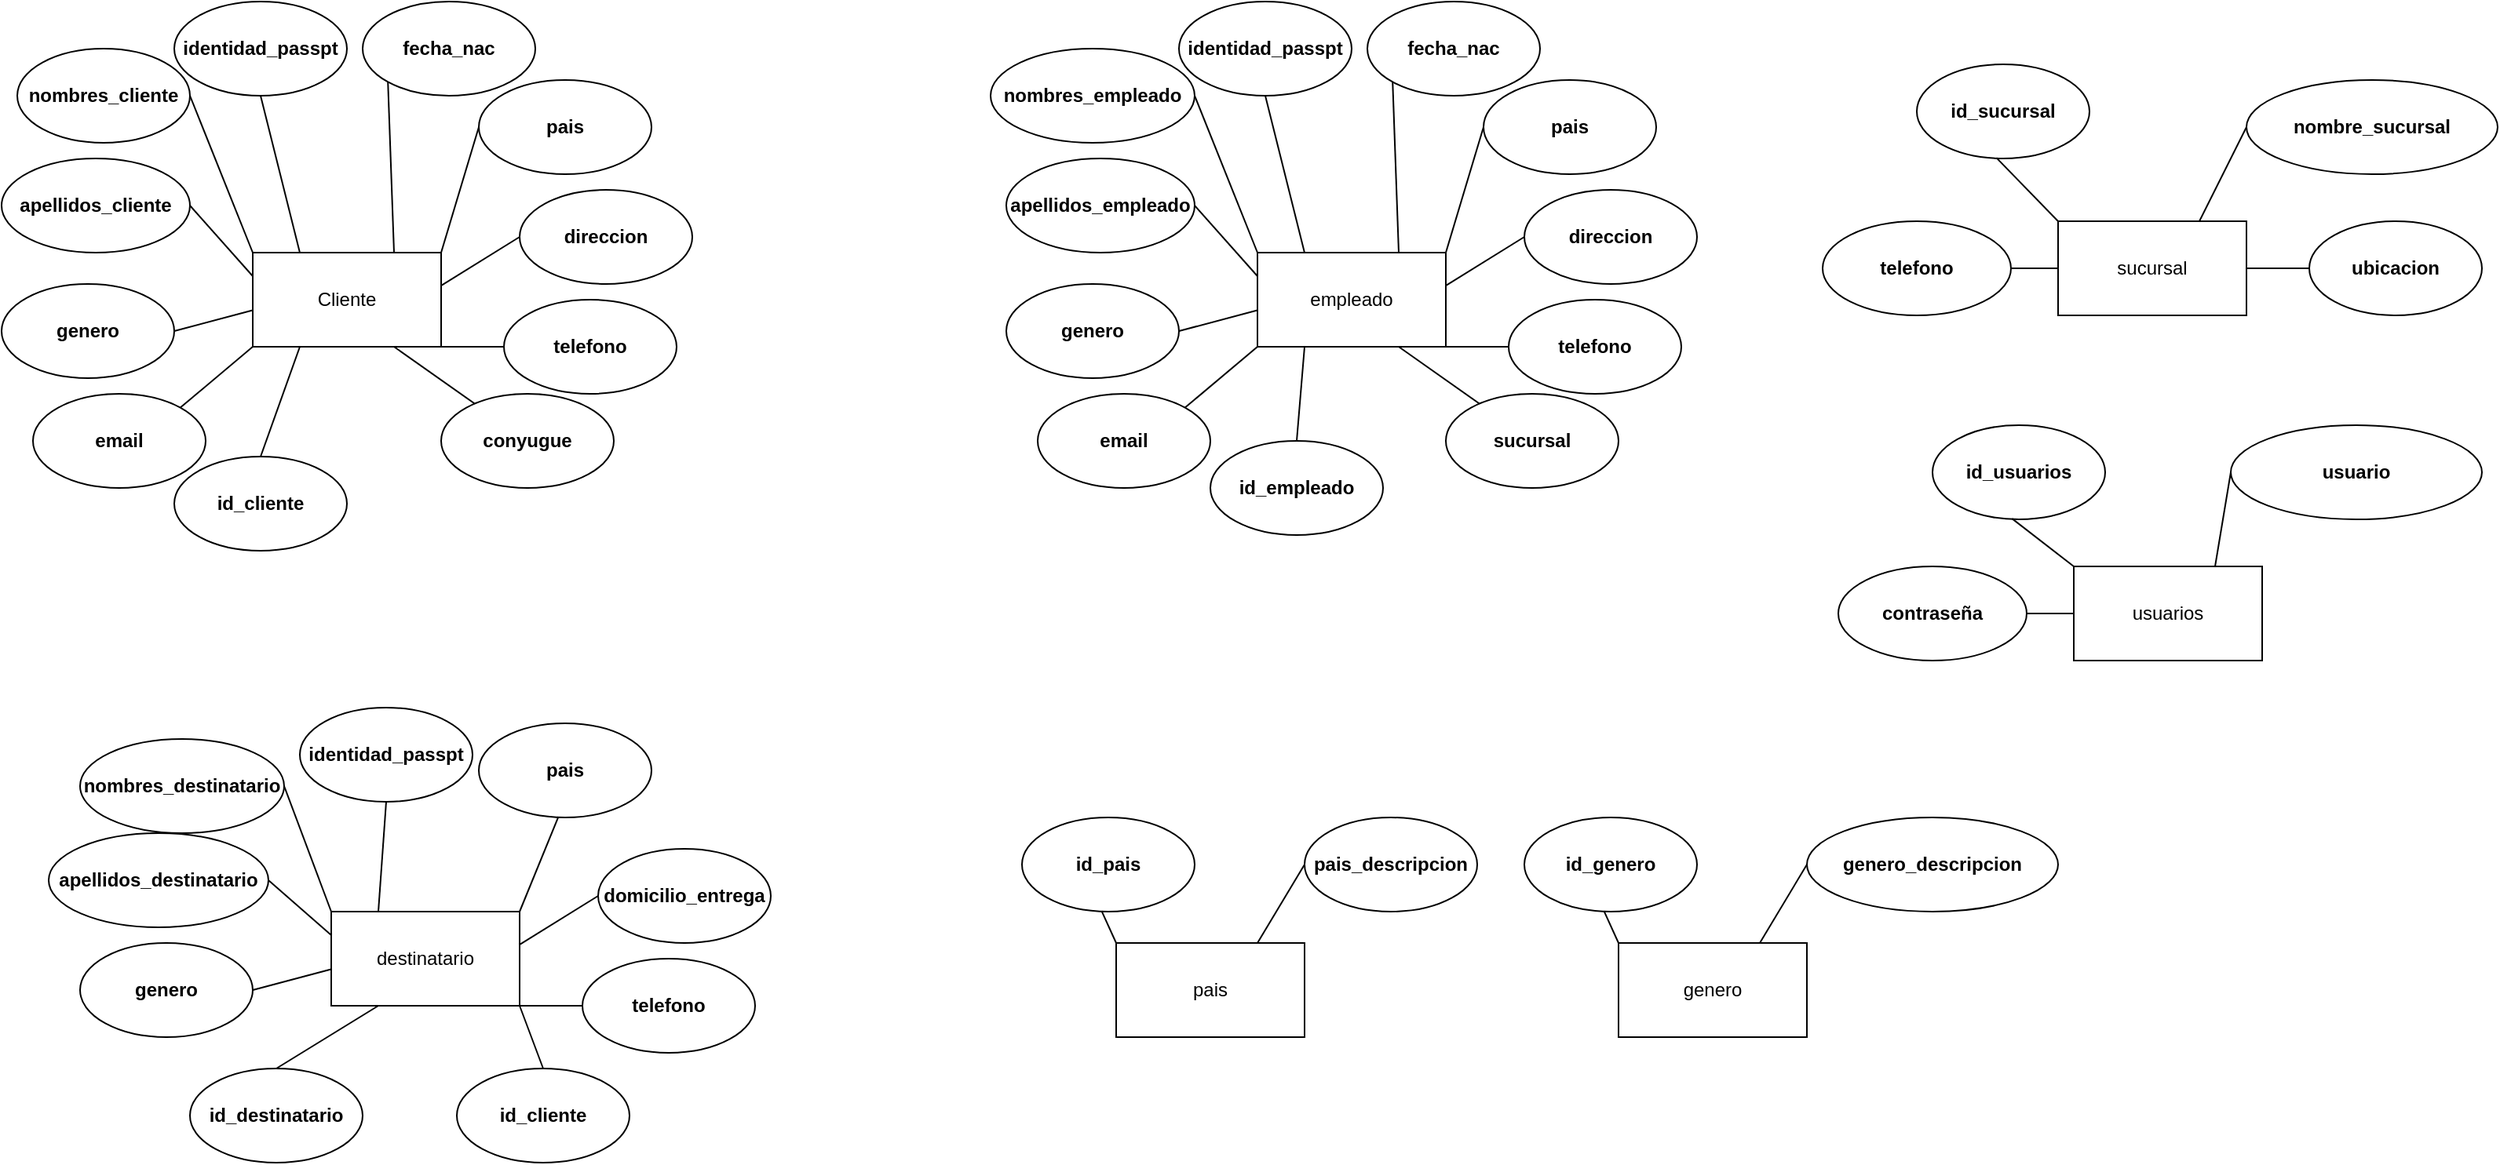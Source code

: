 <mxfile version="13.9.9" type="device"><diagram id="jQxQ9e3RL8UdoemqC1Y6" name="Página-1"><mxGraphModel dx="1704" dy="988" grid="1" gridSize="10" guides="1" tooltips="1" connect="1" arrows="1" fold="1" page="1" pageScale="1" pageWidth="827" pageHeight="1169" math="0" shadow="0"><root><mxCell id="0"/><mxCell id="1" parent="0"/><mxCell id="6uZWpSG3CF79yaDrm5mt-1" value="Cliente" style="rounded=0;whiteSpace=wrap;html=1;" parent="1" vertex="1"><mxGeometry x="160" y="270" width="120" height="60" as="geometry"/></mxCell><mxCell id="6uZWpSG3CF79yaDrm5mt-2" value="nombres_cliente" style="ellipse;whiteSpace=wrap;html=1;fontStyle=1" parent="1" vertex="1"><mxGeometry x="10" y="140" width="110" height="60" as="geometry"/></mxCell><mxCell id="6uZWpSG3CF79yaDrm5mt-3" value="&lt;b&gt;identidad_passpt&lt;/b&gt;" style="ellipse;whiteSpace=wrap;html=1;" parent="1" vertex="1"><mxGeometry x="110" y="110" width="110" height="60" as="geometry"/></mxCell><mxCell id="6uZWpSG3CF79yaDrm5mt-4" value="apellidos_cliente" style="ellipse;whiteSpace=wrap;html=1;fontStyle=1" parent="1" vertex="1"><mxGeometry y="210" width="120" height="60" as="geometry"/></mxCell><mxCell id="6uZWpSG3CF79yaDrm5mt-5" value="&lt;b&gt;fecha_nac&lt;/b&gt;" style="ellipse;whiteSpace=wrap;html=1;" parent="1" vertex="1"><mxGeometry x="230" y="110" width="110" height="60" as="geometry"/></mxCell><mxCell id="6uZWpSG3CF79yaDrm5mt-6" value="" style="endArrow=none;html=1;exitX=1;exitY=0.5;exitDx=0;exitDy=0;entryX=0;entryY=0;entryDx=0;entryDy=0;fontStyle=1" parent="1" source="6uZWpSG3CF79yaDrm5mt-2" target="6uZWpSG3CF79yaDrm5mt-1" edge="1"><mxGeometry width="50" height="50" relative="1" as="geometry"><mxPoint x="400" y="420" as="sourcePoint"/><mxPoint x="450" y="370" as="targetPoint"/></mxGeometry></mxCell><mxCell id="6uZWpSG3CF79yaDrm5mt-9" value="" style="endArrow=none;html=1;exitX=0.75;exitY=0;exitDx=0;exitDy=0;entryX=0;entryY=1;entryDx=0;entryDy=0;" parent="1" source="6uZWpSG3CF79yaDrm5mt-1" target="6uZWpSG3CF79yaDrm5mt-5" edge="1"><mxGeometry width="50" height="50" relative="1" as="geometry"><mxPoint x="400" y="420" as="sourcePoint"/><mxPoint x="450" y="370" as="targetPoint"/></mxGeometry></mxCell><mxCell id="6uZWpSG3CF79yaDrm5mt-10" value="" style="endArrow=none;html=1;exitX=0.25;exitY=0;exitDx=0;exitDy=0;entryX=0.5;entryY=1;entryDx=0;entryDy=0;" parent="1" source="6uZWpSG3CF79yaDrm5mt-1" target="6uZWpSG3CF79yaDrm5mt-3" edge="1"><mxGeometry width="50" height="50" relative="1" as="geometry"><mxPoint x="290" y="340" as="sourcePoint"/><mxPoint x="320" y="350" as="targetPoint"/></mxGeometry></mxCell><mxCell id="6uZWpSG3CF79yaDrm5mt-11" value="&lt;b&gt;pais&lt;/b&gt;" style="ellipse;whiteSpace=wrap;html=1;" parent="1" vertex="1"><mxGeometry x="304" y="160" width="110" height="60" as="geometry"/></mxCell><mxCell id="6uZWpSG3CF79yaDrm5mt-12" value="&lt;b&gt;direccion&lt;/b&gt;" style="ellipse;whiteSpace=wrap;html=1;" parent="1" vertex="1"><mxGeometry x="330" y="230" width="110" height="60" as="geometry"/></mxCell><mxCell id="6uZWpSG3CF79yaDrm5mt-13" value="&lt;b&gt;telefono&lt;/b&gt;" style="ellipse;whiteSpace=wrap;html=1;" parent="1" vertex="1"><mxGeometry x="320" y="300" width="110" height="60" as="geometry"/></mxCell><mxCell id="6uZWpSG3CF79yaDrm5mt-14" value="" style="endArrow=none;html=1;exitX=1;exitY=0.5;exitDx=0;exitDy=0;entryX=0;entryY=0.25;entryDx=0;entryDy=0;fontStyle=1;" parent="1" source="6uZWpSG3CF79yaDrm5mt-4" target="6uZWpSG3CF79yaDrm5mt-1" edge="1"><mxGeometry width="50" height="50" relative="1" as="geometry"><mxPoint x="130.0" y="260" as="sourcePoint"/><mxPoint x="150" y="340" as="targetPoint"/></mxGeometry></mxCell><mxCell id="6uZWpSG3CF79yaDrm5mt-15" value="&lt;b&gt;genero&lt;/b&gt;" style="ellipse;whiteSpace=wrap;html=1;" parent="1" vertex="1"><mxGeometry y="290" width="110" height="60" as="geometry"/></mxCell><mxCell id="6uZWpSG3CF79yaDrm5mt-16" value="&lt;b&gt;email&lt;/b&gt;" style="ellipse;whiteSpace=wrap;html=1;" parent="1" vertex="1"><mxGeometry x="20" y="360" width="110" height="60" as="geometry"/></mxCell><mxCell id="6uZWpSG3CF79yaDrm5mt-17" value="&lt;b&gt;conyugue&lt;/b&gt;" style="ellipse;whiteSpace=wrap;html=1;" parent="1" vertex="1"><mxGeometry x="280" y="360" width="110" height="60" as="geometry"/></mxCell><mxCell id="6uZWpSG3CF79yaDrm5mt-18" value="" style="endArrow=none;html=1;exitX=1;exitY=0.5;exitDx=0;exitDy=0;entryX=0.003;entryY=0.611;entryDx=0;entryDy=0;fontStyle=1;entryPerimeter=0;" parent="1" source="6uZWpSG3CF79yaDrm5mt-15" target="6uZWpSG3CF79yaDrm5mt-1" edge="1"><mxGeometry width="50" height="50" relative="1" as="geometry"><mxPoint x="130.0" y="250" as="sourcePoint"/><mxPoint x="170" y="295" as="targetPoint"/><Array as="points"/></mxGeometry></mxCell><mxCell id="6uZWpSG3CF79yaDrm5mt-19" value="" style="endArrow=none;html=1;exitX=1;exitY=0;exitDx=0;exitDy=0;entryX=0;entryY=1;entryDx=0;entryDy=0;fontStyle=1;" parent="1" source="6uZWpSG3CF79yaDrm5mt-16" target="6uZWpSG3CF79yaDrm5mt-1" edge="1"><mxGeometry width="50" height="50" relative="1" as="geometry"><mxPoint x="120" y="330" as="sourcePoint"/><mxPoint x="170.36" y="316.66" as="targetPoint"/><Array as="points"/></mxGeometry></mxCell><mxCell id="6uZWpSG3CF79yaDrm5mt-20" value="" style="endArrow=none;html=1;exitX=1;exitY=0;exitDx=0;exitDy=0;entryX=0;entryY=0.5;entryDx=0;entryDy=0;" parent="1" source="6uZWpSG3CF79yaDrm5mt-1" target="6uZWpSG3CF79yaDrm5mt-11" edge="1"><mxGeometry width="50" height="50" relative="1" as="geometry"><mxPoint x="260" y="280" as="sourcePoint"/><mxPoint x="276.109" y="191.213" as="targetPoint"/></mxGeometry></mxCell><mxCell id="6uZWpSG3CF79yaDrm5mt-21" value="" style="endArrow=none;html=1;exitX=1.003;exitY=0.347;exitDx=0;exitDy=0;entryX=0;entryY=0.5;entryDx=0;entryDy=0;exitPerimeter=0;" parent="1" source="6uZWpSG3CF79yaDrm5mt-1" target="6uZWpSG3CF79yaDrm5mt-12" edge="1"><mxGeometry width="50" height="50" relative="1" as="geometry"><mxPoint x="270" y="364.39" as="sourcePoint"/><mxPoint x="286.109" y="275.603" as="targetPoint"/></mxGeometry></mxCell><mxCell id="6uZWpSG3CF79yaDrm5mt-22" value="" style="endArrow=none;html=1;exitX=1;exitY=1;exitDx=0;exitDy=0;entryX=0;entryY=0.5;entryDx=0;entryDy=0;" parent="1" source="6uZWpSG3CF79yaDrm5mt-1" target="6uZWpSG3CF79yaDrm5mt-13" edge="1"><mxGeometry width="50" height="50" relative="1" as="geometry"><mxPoint x="243.89" y="398.79" as="sourcePoint"/><mxPoint x="259.999" y="310.003" as="targetPoint"/></mxGeometry></mxCell><mxCell id="6uZWpSG3CF79yaDrm5mt-23" value="" style="endArrow=none;html=1;entryX=0.75;entryY=1;entryDx=0;entryDy=0;" parent="1" source="6uZWpSG3CF79yaDrm5mt-17" target="6uZWpSG3CF79yaDrm5mt-1" edge="1"><mxGeometry width="50" height="50" relative="1" as="geometry"><mxPoint x="290" y="310" as="sourcePoint"/><mxPoint x="306.109" y="221.213" as="targetPoint"/></mxGeometry></mxCell><mxCell id="6uZWpSG3CF79yaDrm5mt-24" value="empleado" style="rounded=0;whiteSpace=wrap;html=1;" parent="1" vertex="1"><mxGeometry x="800" y="270" width="120" height="60" as="geometry"/></mxCell><mxCell id="6uZWpSG3CF79yaDrm5mt-25" value="nombres_empleado" style="ellipse;whiteSpace=wrap;html=1;fontStyle=1" parent="1" vertex="1"><mxGeometry x="630" y="140" width="130" height="60" as="geometry"/></mxCell><mxCell id="6uZWpSG3CF79yaDrm5mt-26" value="&lt;b&gt;identidad_passpt&lt;/b&gt;" style="ellipse;whiteSpace=wrap;html=1;" parent="1" vertex="1"><mxGeometry x="750" y="110" width="110" height="60" as="geometry"/></mxCell><mxCell id="6uZWpSG3CF79yaDrm5mt-27" value="apellidos_empleado" style="ellipse;whiteSpace=wrap;html=1;fontStyle=1" parent="1" vertex="1"><mxGeometry x="640" y="210" width="120" height="60" as="geometry"/></mxCell><mxCell id="6uZWpSG3CF79yaDrm5mt-28" value="&lt;b&gt;fecha_nac&lt;/b&gt;" style="ellipse;whiteSpace=wrap;html=1;" parent="1" vertex="1"><mxGeometry x="870" y="110" width="110" height="60" as="geometry"/></mxCell><mxCell id="6uZWpSG3CF79yaDrm5mt-29" value="" style="endArrow=none;html=1;exitX=1;exitY=0.5;exitDx=0;exitDy=0;entryX=0;entryY=0;entryDx=0;entryDy=0;fontStyle=1" parent="1" source="6uZWpSG3CF79yaDrm5mt-25" target="6uZWpSG3CF79yaDrm5mt-24" edge="1"><mxGeometry width="50" height="50" relative="1" as="geometry"><mxPoint x="1040" y="420" as="sourcePoint"/><mxPoint x="1090" y="370" as="targetPoint"/></mxGeometry></mxCell><mxCell id="6uZWpSG3CF79yaDrm5mt-30" value="" style="endArrow=none;html=1;exitX=0.75;exitY=0;exitDx=0;exitDy=0;entryX=0;entryY=1;entryDx=0;entryDy=0;" parent="1" source="6uZWpSG3CF79yaDrm5mt-24" target="6uZWpSG3CF79yaDrm5mt-28" edge="1"><mxGeometry width="50" height="50" relative="1" as="geometry"><mxPoint x="1040" y="420" as="sourcePoint"/><mxPoint x="1090" y="370" as="targetPoint"/></mxGeometry></mxCell><mxCell id="6uZWpSG3CF79yaDrm5mt-31" value="" style="endArrow=none;html=1;exitX=0.25;exitY=0;exitDx=0;exitDy=0;entryX=0.5;entryY=1;entryDx=0;entryDy=0;" parent="1" source="6uZWpSG3CF79yaDrm5mt-24" target="6uZWpSG3CF79yaDrm5mt-26" edge="1"><mxGeometry width="50" height="50" relative="1" as="geometry"><mxPoint x="930" y="340" as="sourcePoint"/><mxPoint x="960" y="350" as="targetPoint"/></mxGeometry></mxCell><mxCell id="6uZWpSG3CF79yaDrm5mt-32" value="&lt;b&gt;pais&lt;/b&gt;" style="ellipse;whiteSpace=wrap;html=1;" parent="1" vertex="1"><mxGeometry x="944" y="160" width="110" height="60" as="geometry"/></mxCell><mxCell id="6uZWpSG3CF79yaDrm5mt-33" value="&lt;b&gt;direccion&lt;/b&gt;" style="ellipse;whiteSpace=wrap;html=1;" parent="1" vertex="1"><mxGeometry x="970" y="230" width="110" height="60" as="geometry"/></mxCell><mxCell id="6uZWpSG3CF79yaDrm5mt-34" value="&lt;b&gt;telefono&lt;/b&gt;" style="ellipse;whiteSpace=wrap;html=1;" parent="1" vertex="1"><mxGeometry x="960" y="300" width="110" height="60" as="geometry"/></mxCell><mxCell id="6uZWpSG3CF79yaDrm5mt-35" value="" style="endArrow=none;html=1;exitX=1;exitY=0.5;exitDx=0;exitDy=0;entryX=0;entryY=0.25;entryDx=0;entryDy=0;fontStyle=1;" parent="1" source="6uZWpSG3CF79yaDrm5mt-27" target="6uZWpSG3CF79yaDrm5mt-24" edge="1"><mxGeometry width="50" height="50" relative="1" as="geometry"><mxPoint x="770.0" y="260" as="sourcePoint"/><mxPoint x="790" y="340" as="targetPoint"/></mxGeometry></mxCell><mxCell id="6uZWpSG3CF79yaDrm5mt-36" value="&lt;b&gt;genero&lt;/b&gt;" style="ellipse;whiteSpace=wrap;html=1;" parent="1" vertex="1"><mxGeometry x="640" y="290" width="110" height="60" as="geometry"/></mxCell><mxCell id="6uZWpSG3CF79yaDrm5mt-37" value="&lt;b&gt;email&lt;/b&gt;" style="ellipse;whiteSpace=wrap;html=1;" parent="1" vertex="1"><mxGeometry x="660" y="360" width="110" height="60" as="geometry"/></mxCell><mxCell id="6uZWpSG3CF79yaDrm5mt-38" value="&lt;b&gt;sucursal&lt;/b&gt;" style="ellipse;whiteSpace=wrap;html=1;" parent="1" vertex="1"><mxGeometry x="920" y="360" width="110" height="60" as="geometry"/></mxCell><mxCell id="6uZWpSG3CF79yaDrm5mt-39" value="" style="endArrow=none;html=1;exitX=1;exitY=0.5;exitDx=0;exitDy=0;entryX=0.003;entryY=0.611;entryDx=0;entryDy=0;fontStyle=1;entryPerimeter=0;" parent="1" source="6uZWpSG3CF79yaDrm5mt-36" target="6uZWpSG3CF79yaDrm5mt-24" edge="1"><mxGeometry width="50" height="50" relative="1" as="geometry"><mxPoint x="770.0" y="250" as="sourcePoint"/><mxPoint x="810" y="295" as="targetPoint"/><Array as="points"/></mxGeometry></mxCell><mxCell id="6uZWpSG3CF79yaDrm5mt-40" value="" style="endArrow=none;html=1;exitX=1;exitY=0;exitDx=0;exitDy=0;entryX=0;entryY=1;entryDx=0;entryDy=0;fontStyle=1;" parent="1" source="6uZWpSG3CF79yaDrm5mt-37" target="6uZWpSG3CF79yaDrm5mt-24" edge="1"><mxGeometry width="50" height="50" relative="1" as="geometry"><mxPoint x="760" y="330" as="sourcePoint"/><mxPoint x="810.36" y="316.66" as="targetPoint"/><Array as="points"/></mxGeometry></mxCell><mxCell id="6uZWpSG3CF79yaDrm5mt-41" value="" style="endArrow=none;html=1;exitX=1;exitY=0;exitDx=0;exitDy=0;entryX=0;entryY=0.5;entryDx=0;entryDy=0;" parent="1" source="6uZWpSG3CF79yaDrm5mt-24" target="6uZWpSG3CF79yaDrm5mt-32" edge="1"><mxGeometry width="50" height="50" relative="1" as="geometry"><mxPoint x="900" y="280" as="sourcePoint"/><mxPoint x="916.109" y="191.213" as="targetPoint"/></mxGeometry></mxCell><mxCell id="6uZWpSG3CF79yaDrm5mt-42" value="" style="endArrow=none;html=1;exitX=1.003;exitY=0.347;exitDx=0;exitDy=0;entryX=0;entryY=0.5;entryDx=0;entryDy=0;exitPerimeter=0;" parent="1" source="6uZWpSG3CF79yaDrm5mt-24" target="6uZWpSG3CF79yaDrm5mt-33" edge="1"><mxGeometry width="50" height="50" relative="1" as="geometry"><mxPoint x="910" y="364.39" as="sourcePoint"/><mxPoint x="926.109" y="275.603" as="targetPoint"/></mxGeometry></mxCell><mxCell id="6uZWpSG3CF79yaDrm5mt-43" value="" style="endArrow=none;html=1;exitX=1;exitY=1;exitDx=0;exitDy=0;entryX=0;entryY=0.5;entryDx=0;entryDy=0;" parent="1" source="6uZWpSG3CF79yaDrm5mt-24" target="6uZWpSG3CF79yaDrm5mt-34" edge="1"><mxGeometry width="50" height="50" relative="1" as="geometry"><mxPoint x="883.89" y="398.79" as="sourcePoint"/><mxPoint x="899.999" y="310.003" as="targetPoint"/></mxGeometry></mxCell><mxCell id="6uZWpSG3CF79yaDrm5mt-44" value="" style="endArrow=none;html=1;entryX=0.75;entryY=1;entryDx=0;entryDy=0;" parent="1" source="6uZWpSG3CF79yaDrm5mt-38" target="6uZWpSG3CF79yaDrm5mt-24" edge="1"><mxGeometry width="50" height="50" relative="1" as="geometry"><mxPoint x="930" y="310" as="sourcePoint"/><mxPoint x="946.109" y="221.213" as="targetPoint"/></mxGeometry></mxCell><mxCell id="6uZWpSG3CF79yaDrm5mt-45" value="destinatario" style="rounded=0;whiteSpace=wrap;html=1;" parent="1" vertex="1"><mxGeometry x="210" y="690" width="120" height="60" as="geometry"/></mxCell><mxCell id="6uZWpSG3CF79yaDrm5mt-46" value="nombres_destinatario" style="ellipse;whiteSpace=wrap;html=1;fontStyle=1" parent="1" vertex="1"><mxGeometry x="50" y="580" width="130" height="60" as="geometry"/></mxCell><mxCell id="6uZWpSG3CF79yaDrm5mt-47" value="&lt;b&gt;identidad_passpt&lt;/b&gt;" style="ellipse;whiteSpace=wrap;html=1;" parent="1" vertex="1"><mxGeometry x="190" y="560" width="110" height="60" as="geometry"/></mxCell><mxCell id="6uZWpSG3CF79yaDrm5mt-48" value="apellidos_destinatario" style="ellipse;whiteSpace=wrap;html=1;fontStyle=1" parent="1" vertex="1"><mxGeometry x="30" y="640" width="140" height="60" as="geometry"/></mxCell><mxCell id="6uZWpSG3CF79yaDrm5mt-50" value="" style="endArrow=none;html=1;exitX=1;exitY=0.5;exitDx=0;exitDy=0;entryX=0;entryY=0;entryDx=0;entryDy=0;fontStyle=1" parent="1" source="6uZWpSG3CF79yaDrm5mt-46" target="6uZWpSG3CF79yaDrm5mt-45" edge="1"><mxGeometry width="50" height="50" relative="1" as="geometry"><mxPoint x="450" y="840" as="sourcePoint"/><mxPoint x="500" y="790" as="targetPoint"/></mxGeometry></mxCell><mxCell id="6uZWpSG3CF79yaDrm5mt-52" value="" style="endArrow=none;html=1;exitX=0.25;exitY=0;exitDx=0;exitDy=0;entryX=0.5;entryY=1;entryDx=0;entryDy=0;" parent="1" source="6uZWpSG3CF79yaDrm5mt-45" target="6uZWpSG3CF79yaDrm5mt-47" edge="1"><mxGeometry width="50" height="50" relative="1" as="geometry"><mxPoint x="340" y="760" as="sourcePoint"/><mxPoint x="370" y="770" as="targetPoint"/></mxGeometry></mxCell><mxCell id="6uZWpSG3CF79yaDrm5mt-53" value="&lt;b&gt;pais&lt;/b&gt;" style="ellipse;whiteSpace=wrap;html=1;" parent="1" vertex="1"><mxGeometry x="304" y="570" width="110" height="60" as="geometry"/></mxCell><mxCell id="6uZWpSG3CF79yaDrm5mt-54" value="&lt;b&gt;domicilio_entrega&lt;/b&gt;" style="ellipse;whiteSpace=wrap;html=1;" parent="1" vertex="1"><mxGeometry x="380" y="650" width="110" height="60" as="geometry"/></mxCell><mxCell id="6uZWpSG3CF79yaDrm5mt-55" value="&lt;b&gt;telefono&lt;/b&gt;" style="ellipse;whiteSpace=wrap;html=1;" parent="1" vertex="1"><mxGeometry x="370" y="720" width="110" height="60" as="geometry"/></mxCell><mxCell id="6uZWpSG3CF79yaDrm5mt-56" value="" style="endArrow=none;html=1;exitX=1;exitY=0.5;exitDx=0;exitDy=0;entryX=0;entryY=0.25;entryDx=0;entryDy=0;fontStyle=1;" parent="1" source="6uZWpSG3CF79yaDrm5mt-48" target="6uZWpSG3CF79yaDrm5mt-45" edge="1"><mxGeometry width="50" height="50" relative="1" as="geometry"><mxPoint x="180.0" y="680" as="sourcePoint"/><mxPoint x="200" y="760" as="targetPoint"/></mxGeometry></mxCell><mxCell id="6uZWpSG3CF79yaDrm5mt-57" value="&lt;b&gt;genero&lt;/b&gt;" style="ellipse;whiteSpace=wrap;html=1;" parent="1" vertex="1"><mxGeometry x="50" y="710" width="110" height="60" as="geometry"/></mxCell><mxCell id="6uZWpSG3CF79yaDrm5mt-60" value="" style="endArrow=none;html=1;exitX=1;exitY=0.5;exitDx=0;exitDy=0;entryX=0.003;entryY=0.611;entryDx=0;entryDy=0;fontStyle=1;entryPerimeter=0;" parent="1" source="6uZWpSG3CF79yaDrm5mt-57" target="6uZWpSG3CF79yaDrm5mt-45" edge="1"><mxGeometry width="50" height="50" relative="1" as="geometry"><mxPoint x="180.0" y="670" as="sourcePoint"/><mxPoint x="220" y="715" as="targetPoint"/><Array as="points"/></mxGeometry></mxCell><mxCell id="6uZWpSG3CF79yaDrm5mt-62" value="" style="endArrow=none;html=1;exitX=1;exitY=0;exitDx=0;exitDy=0;entryX=0.461;entryY=0.993;entryDx=0;entryDy=0;entryPerimeter=0;" parent="1" source="6uZWpSG3CF79yaDrm5mt-45" target="6uZWpSG3CF79yaDrm5mt-53" edge="1"><mxGeometry width="50" height="50" relative="1" as="geometry"><mxPoint x="310" y="700" as="sourcePoint"/><mxPoint x="326.109" y="611.213" as="targetPoint"/></mxGeometry></mxCell><mxCell id="6uZWpSG3CF79yaDrm5mt-63" value="" style="endArrow=none;html=1;exitX=1.003;exitY=0.347;exitDx=0;exitDy=0;entryX=0;entryY=0.5;entryDx=0;entryDy=0;exitPerimeter=0;" parent="1" source="6uZWpSG3CF79yaDrm5mt-45" target="6uZWpSG3CF79yaDrm5mt-54" edge="1"><mxGeometry width="50" height="50" relative="1" as="geometry"><mxPoint x="320" y="784.39" as="sourcePoint"/><mxPoint x="336.109" y="695.603" as="targetPoint"/></mxGeometry></mxCell><mxCell id="6uZWpSG3CF79yaDrm5mt-64" value="" style="endArrow=none;html=1;exitX=1;exitY=1;exitDx=0;exitDy=0;entryX=0;entryY=0.5;entryDx=0;entryDy=0;" parent="1" source="6uZWpSG3CF79yaDrm5mt-45" target="6uZWpSG3CF79yaDrm5mt-55" edge="1"><mxGeometry width="50" height="50" relative="1" as="geometry"><mxPoint x="293.89" y="818.79" as="sourcePoint"/><mxPoint x="309.999" y="730.003" as="targetPoint"/></mxGeometry></mxCell><mxCell id="6uZWpSG3CF79yaDrm5mt-66" value="&lt;b&gt;id_cliente&lt;/b&gt;" style="ellipse;whiteSpace=wrap;html=1;" parent="1" vertex="1"><mxGeometry x="110" y="400" width="110" height="60" as="geometry"/></mxCell><mxCell id="6uZWpSG3CF79yaDrm5mt-67" value="" style="endArrow=none;html=1;exitX=0.5;exitY=0;exitDx=0;exitDy=0;entryX=0.25;entryY=1;entryDx=0;entryDy=0;fontStyle=1;" parent="1" source="6uZWpSG3CF79yaDrm5mt-66" target="6uZWpSG3CF79yaDrm5mt-1" edge="1"><mxGeometry width="50" height="50" relative="1" as="geometry"><mxPoint x="123.932" y="378.809" as="sourcePoint"/><mxPoint x="170" y="340" as="targetPoint"/><Array as="points"/></mxGeometry></mxCell><mxCell id="6uZWpSG3CF79yaDrm5mt-68" value="&lt;b&gt;id_empleado&lt;/b&gt;" style="ellipse;whiteSpace=wrap;html=1;" parent="1" vertex="1"><mxGeometry x="770" y="390" width="110" height="60" as="geometry"/></mxCell><mxCell id="6uZWpSG3CF79yaDrm5mt-69" value="" style="endArrow=none;html=1;exitX=0.5;exitY=0;exitDx=0;exitDy=0;fontStyle=1;entryX=0.25;entryY=1;entryDx=0;entryDy=0;" parent="1" source="6uZWpSG3CF79yaDrm5mt-68" target="6uZWpSG3CF79yaDrm5mt-24" edge="1"><mxGeometry width="50" height="50" relative="1" as="geometry"><mxPoint x="783.932" y="373.809" as="sourcePoint"/><mxPoint x="850.0" y="325" as="targetPoint"/><Array as="points"/></mxGeometry></mxCell><mxCell id="6uZWpSG3CF79yaDrm5mt-70" value="&lt;b&gt;id_destinatario&lt;/b&gt;" style="ellipse;whiteSpace=wrap;html=1;" parent="1" vertex="1"><mxGeometry x="120" y="790" width="110" height="60" as="geometry"/></mxCell><mxCell id="6uZWpSG3CF79yaDrm5mt-71" value="" style="endArrow=none;html=1;exitX=0.5;exitY=0;exitDx=0;exitDy=0;entryX=0.25;entryY=1;entryDx=0;entryDy=0;fontStyle=1;" parent="1" source="6uZWpSG3CF79yaDrm5mt-70" target="6uZWpSG3CF79yaDrm5mt-45" edge="1"><mxGeometry width="50" height="50" relative="1" as="geometry"><mxPoint x="178.932" y="798.809" as="sourcePoint"/><mxPoint x="245" y="750" as="targetPoint"/><Array as="points"/></mxGeometry></mxCell><mxCell id="6uZWpSG3CF79yaDrm5mt-72" value="&lt;b&gt;id_cliente&lt;/b&gt;" style="ellipse;whiteSpace=wrap;html=1;" parent="1" vertex="1"><mxGeometry x="290" y="790" width="110" height="60" as="geometry"/></mxCell><mxCell id="6uZWpSG3CF79yaDrm5mt-73" value="" style="endArrow=none;html=1;exitX=1;exitY=1;exitDx=0;exitDy=0;entryX=0.5;entryY=0;entryDx=0;entryDy=0;" parent="1" source="6uZWpSG3CF79yaDrm5mt-45" target="6uZWpSG3CF79yaDrm5mt-72" edge="1"><mxGeometry width="50" height="50" relative="1" as="geometry"><mxPoint x="340" y="760" as="sourcePoint"/><mxPoint x="380" y="760" as="targetPoint"/></mxGeometry></mxCell><mxCell id="6uZWpSG3CF79yaDrm5mt-74" value="pais" style="rounded=0;whiteSpace=wrap;html=1;" parent="1" vertex="1"><mxGeometry x="710" y="710" width="120" height="60" as="geometry"/></mxCell><mxCell id="6uZWpSG3CF79yaDrm5mt-76" value="&lt;b&gt;id_pais&lt;/b&gt;" style="ellipse;whiteSpace=wrap;html=1;" parent="1" vertex="1"><mxGeometry x="650" y="630" width="110" height="60" as="geometry"/></mxCell><mxCell id="6uZWpSG3CF79yaDrm5mt-77" value="&lt;b&gt;pais_descripcion&lt;/b&gt;" style="ellipse;whiteSpace=wrap;html=1;" parent="1" vertex="1"><mxGeometry x="830" y="630" width="110" height="60" as="geometry"/></mxCell><mxCell id="6uZWpSG3CF79yaDrm5mt-79" value="" style="endArrow=none;html=1;exitX=0;exitY=0;exitDx=0;exitDy=0;entryX=0.461;entryY=0.993;entryDx=0;entryDy=0;entryPerimeter=0;" parent="1" source="6uZWpSG3CF79yaDrm5mt-74" target="6uZWpSG3CF79yaDrm5mt-76" edge="1"><mxGeometry width="50" height="50" relative="1" as="geometry"><mxPoint x="810" y="720" as="sourcePoint"/><mxPoint x="826.109" y="631.213" as="targetPoint"/></mxGeometry></mxCell><mxCell id="6uZWpSG3CF79yaDrm5mt-80" value="" style="endArrow=none;html=1;exitX=0.75;exitY=0;exitDx=0;exitDy=0;entryX=0;entryY=0.5;entryDx=0;entryDy=0;" parent="1" source="6uZWpSG3CF79yaDrm5mt-74" target="6uZWpSG3CF79yaDrm5mt-77" edge="1"><mxGeometry width="50" height="50" relative="1" as="geometry"><mxPoint x="820" y="804.39" as="sourcePoint"/><mxPoint x="836.109" y="715.603" as="targetPoint"/></mxGeometry></mxCell><mxCell id="6uZWpSG3CF79yaDrm5mt-84" value="genero" style="rounded=0;whiteSpace=wrap;html=1;" parent="1" vertex="1"><mxGeometry x="1030" y="710" width="120" height="60" as="geometry"/></mxCell><mxCell id="6uZWpSG3CF79yaDrm5mt-85" value="&lt;b&gt;id_genero&lt;/b&gt;" style="ellipse;whiteSpace=wrap;html=1;" parent="1" vertex="1"><mxGeometry x="970" y="630" width="110" height="60" as="geometry"/></mxCell><mxCell id="6uZWpSG3CF79yaDrm5mt-86" value="&lt;b&gt;genero_descripcion&lt;/b&gt;" style="ellipse;whiteSpace=wrap;html=1;" parent="1" vertex="1"><mxGeometry x="1150" y="630" width="160" height="60" as="geometry"/></mxCell><mxCell id="6uZWpSG3CF79yaDrm5mt-87" value="" style="endArrow=none;html=1;exitX=0;exitY=0;exitDx=0;exitDy=0;entryX=0.461;entryY=0.993;entryDx=0;entryDy=0;entryPerimeter=0;" parent="1" source="6uZWpSG3CF79yaDrm5mt-84" target="6uZWpSG3CF79yaDrm5mt-85" edge="1"><mxGeometry width="50" height="50" relative="1" as="geometry"><mxPoint x="1130" y="720" as="sourcePoint"/><mxPoint x="1146.109" y="631.213" as="targetPoint"/></mxGeometry></mxCell><mxCell id="6uZWpSG3CF79yaDrm5mt-88" value="" style="endArrow=none;html=1;exitX=0.75;exitY=0;exitDx=0;exitDy=0;entryX=0;entryY=0.5;entryDx=0;entryDy=0;" parent="1" source="6uZWpSG3CF79yaDrm5mt-84" target="6uZWpSG3CF79yaDrm5mt-86" edge="1"><mxGeometry width="50" height="50" relative="1" as="geometry"><mxPoint x="1140" y="804.39" as="sourcePoint"/><mxPoint x="1156.109" y="715.603" as="targetPoint"/></mxGeometry></mxCell><mxCell id="6uZWpSG3CF79yaDrm5mt-89" value="sucursal" style="rounded=0;whiteSpace=wrap;html=1;" parent="1" vertex="1"><mxGeometry x="1310" y="250" width="120" height="60" as="geometry"/></mxCell><mxCell id="6uZWpSG3CF79yaDrm5mt-90" value="&lt;b&gt;id_sucursal&lt;/b&gt;" style="ellipse;whiteSpace=wrap;html=1;" parent="1" vertex="1"><mxGeometry x="1220" y="150" width="110" height="60" as="geometry"/></mxCell><mxCell id="6uZWpSG3CF79yaDrm5mt-91" value="&lt;b&gt;nombre_sucursal&lt;/b&gt;" style="ellipse;whiteSpace=wrap;html=1;" parent="1" vertex="1"><mxGeometry x="1430" y="160" width="160" height="60" as="geometry"/></mxCell><mxCell id="6uZWpSG3CF79yaDrm5mt-92" value="" style="endArrow=none;html=1;exitX=0;exitY=0;exitDx=0;exitDy=0;entryX=0.461;entryY=0.993;entryDx=0;entryDy=0;entryPerimeter=0;" parent="1" source="6uZWpSG3CF79yaDrm5mt-89" target="6uZWpSG3CF79yaDrm5mt-90" edge="1"><mxGeometry width="50" height="50" relative="1" as="geometry"><mxPoint x="1410" y="260" as="sourcePoint"/><mxPoint x="1426.109" y="171.213" as="targetPoint"/></mxGeometry></mxCell><mxCell id="6uZWpSG3CF79yaDrm5mt-93" value="" style="endArrow=none;html=1;exitX=0.75;exitY=0;exitDx=0;exitDy=0;entryX=0;entryY=0.5;entryDx=0;entryDy=0;" parent="1" source="6uZWpSG3CF79yaDrm5mt-89" target="6uZWpSG3CF79yaDrm5mt-91" edge="1"><mxGeometry width="50" height="50" relative="1" as="geometry"><mxPoint x="1420" y="344.39" as="sourcePoint"/><mxPoint x="1436.109" y="255.603" as="targetPoint"/></mxGeometry></mxCell><mxCell id="6uZWpSG3CF79yaDrm5mt-94" value="&lt;b&gt;ubicacion&lt;/b&gt;" style="ellipse;whiteSpace=wrap;html=1;" parent="1" vertex="1"><mxGeometry x="1470" y="250" width="110" height="60" as="geometry"/></mxCell><mxCell id="6uZWpSG3CF79yaDrm5mt-95" value="&lt;b&gt;telefono&lt;/b&gt;" style="ellipse;whiteSpace=wrap;html=1;" parent="1" vertex="1"><mxGeometry x="1160" y="250" width="120" height="60" as="geometry"/></mxCell><mxCell id="6uZWpSG3CF79yaDrm5mt-96" value="" style="endArrow=none;html=1;exitX=0;exitY=0.5;exitDx=0;exitDy=0;entryX=1;entryY=0.5;entryDx=0;entryDy=0;" parent="1" source="6uZWpSG3CF79yaDrm5mt-89" target="6uZWpSG3CF79yaDrm5mt-95" edge="1"><mxGeometry width="50" height="50" relative="1" as="geometry"><mxPoint x="1320.0" y="260" as="sourcePoint"/><mxPoint x="1310.71" y="219.58" as="targetPoint"/></mxGeometry></mxCell><mxCell id="6uZWpSG3CF79yaDrm5mt-97" value="" style="endArrow=none;html=1;exitX=0;exitY=0.5;exitDx=0;exitDy=0;entryX=1;entryY=0.5;entryDx=0;entryDy=0;" parent="1" source="6uZWpSG3CF79yaDrm5mt-94" target="6uZWpSG3CF79yaDrm5mt-89" edge="1"><mxGeometry width="50" height="50" relative="1" as="geometry"><mxPoint x="1320.0" y="290" as="sourcePoint"/><mxPoint x="1430" y="280" as="targetPoint"/><Array as="points"/></mxGeometry></mxCell><mxCell id="6uZWpSG3CF79yaDrm5mt-98" value="usuarios" style="rounded=0;whiteSpace=wrap;html=1;" parent="1" vertex="1"><mxGeometry x="1320" y="470" width="120" height="60" as="geometry"/></mxCell><mxCell id="6uZWpSG3CF79yaDrm5mt-99" value="&lt;b&gt;id_usuarios&lt;/b&gt;" style="ellipse;whiteSpace=wrap;html=1;" parent="1" vertex="1"><mxGeometry x="1230" y="380" width="110" height="60" as="geometry"/></mxCell><mxCell id="6uZWpSG3CF79yaDrm5mt-100" value="&lt;b&gt;usuario&lt;/b&gt;" style="ellipse;whiteSpace=wrap;html=1;" parent="1" vertex="1"><mxGeometry x="1420" y="380" width="160" height="60" as="geometry"/></mxCell><mxCell id="6uZWpSG3CF79yaDrm5mt-101" value="" style="endArrow=none;html=1;exitX=0;exitY=0;exitDx=0;exitDy=0;entryX=0.461;entryY=0.993;entryDx=0;entryDy=0;entryPerimeter=0;" parent="1" source="6uZWpSG3CF79yaDrm5mt-98" target="6uZWpSG3CF79yaDrm5mt-99" edge="1"><mxGeometry width="50" height="50" relative="1" as="geometry"><mxPoint x="1420" y="480" as="sourcePoint"/><mxPoint x="1436.109" y="391.213" as="targetPoint"/></mxGeometry></mxCell><mxCell id="6uZWpSG3CF79yaDrm5mt-102" value="" style="endArrow=none;html=1;exitX=0.75;exitY=0;exitDx=0;exitDy=0;entryX=0;entryY=0.5;entryDx=0;entryDy=0;" parent="1" source="6uZWpSG3CF79yaDrm5mt-98" target="6uZWpSG3CF79yaDrm5mt-100" edge="1"><mxGeometry width="50" height="50" relative="1" as="geometry"><mxPoint x="1430" y="564.39" as="sourcePoint"/><mxPoint x="1446.109" y="475.603" as="targetPoint"/></mxGeometry></mxCell><mxCell id="6uZWpSG3CF79yaDrm5mt-104" value="&lt;b&gt;contraseña&lt;/b&gt;" style="ellipse;whiteSpace=wrap;html=1;" parent="1" vertex="1"><mxGeometry x="1170" y="470" width="120" height="60" as="geometry"/></mxCell><mxCell id="6uZWpSG3CF79yaDrm5mt-105" value="" style="endArrow=none;html=1;exitX=0;exitY=0.5;exitDx=0;exitDy=0;entryX=1;entryY=0.5;entryDx=0;entryDy=0;" parent="1" source="6uZWpSG3CF79yaDrm5mt-98" target="6uZWpSG3CF79yaDrm5mt-104" edge="1"><mxGeometry width="50" height="50" relative="1" as="geometry"><mxPoint x="1330.0" y="480" as="sourcePoint"/><mxPoint x="1320.71" y="439.58" as="targetPoint"/></mxGeometry></mxCell></root></mxGraphModel></diagram></mxfile>